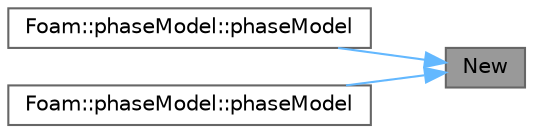 digraph "New"
{
 // LATEX_PDF_SIZE
  bgcolor="transparent";
  edge [fontname=Helvetica,fontsize=10,labelfontname=Helvetica,labelfontsize=10];
  node [fontname=Helvetica,fontsize=10,shape=box,height=0.2,width=0.4];
  rankdir="RL";
  Node1 [id="Node000001",label="New",height=0.2,width=0.4,color="gray40", fillcolor="grey60", style="filled", fontcolor="black",tooltip=" "];
  Node1 -> Node2 [id="edge1_Node000001_Node000002",dir="back",color="steelblue1",style="solid",tooltip=" "];
  Node2 [id="Node000002",label="Foam::phaseModel::phaseModel",height=0.2,width=0.4,color="grey40", fillcolor="white", style="filled",URL="$classFoam_1_1phaseModel.html#ac3fdb18cf48209fb78a8d51d08a8e36f",tooltip=" "];
  Node1 -> Node3 [id="edge2_Node000001_Node000003",dir="back",color="steelblue1",style="solid",tooltip=" "];
  Node3 [id="Node000003",label="Foam::phaseModel::phaseModel",height=0.2,width=0.4,color="grey40", fillcolor="white", style="filled",URL="$classFoam_1_1phaseModel.html#aa217c3154c3fd9d3c883ee43c9f29224",tooltip=" "];
}
